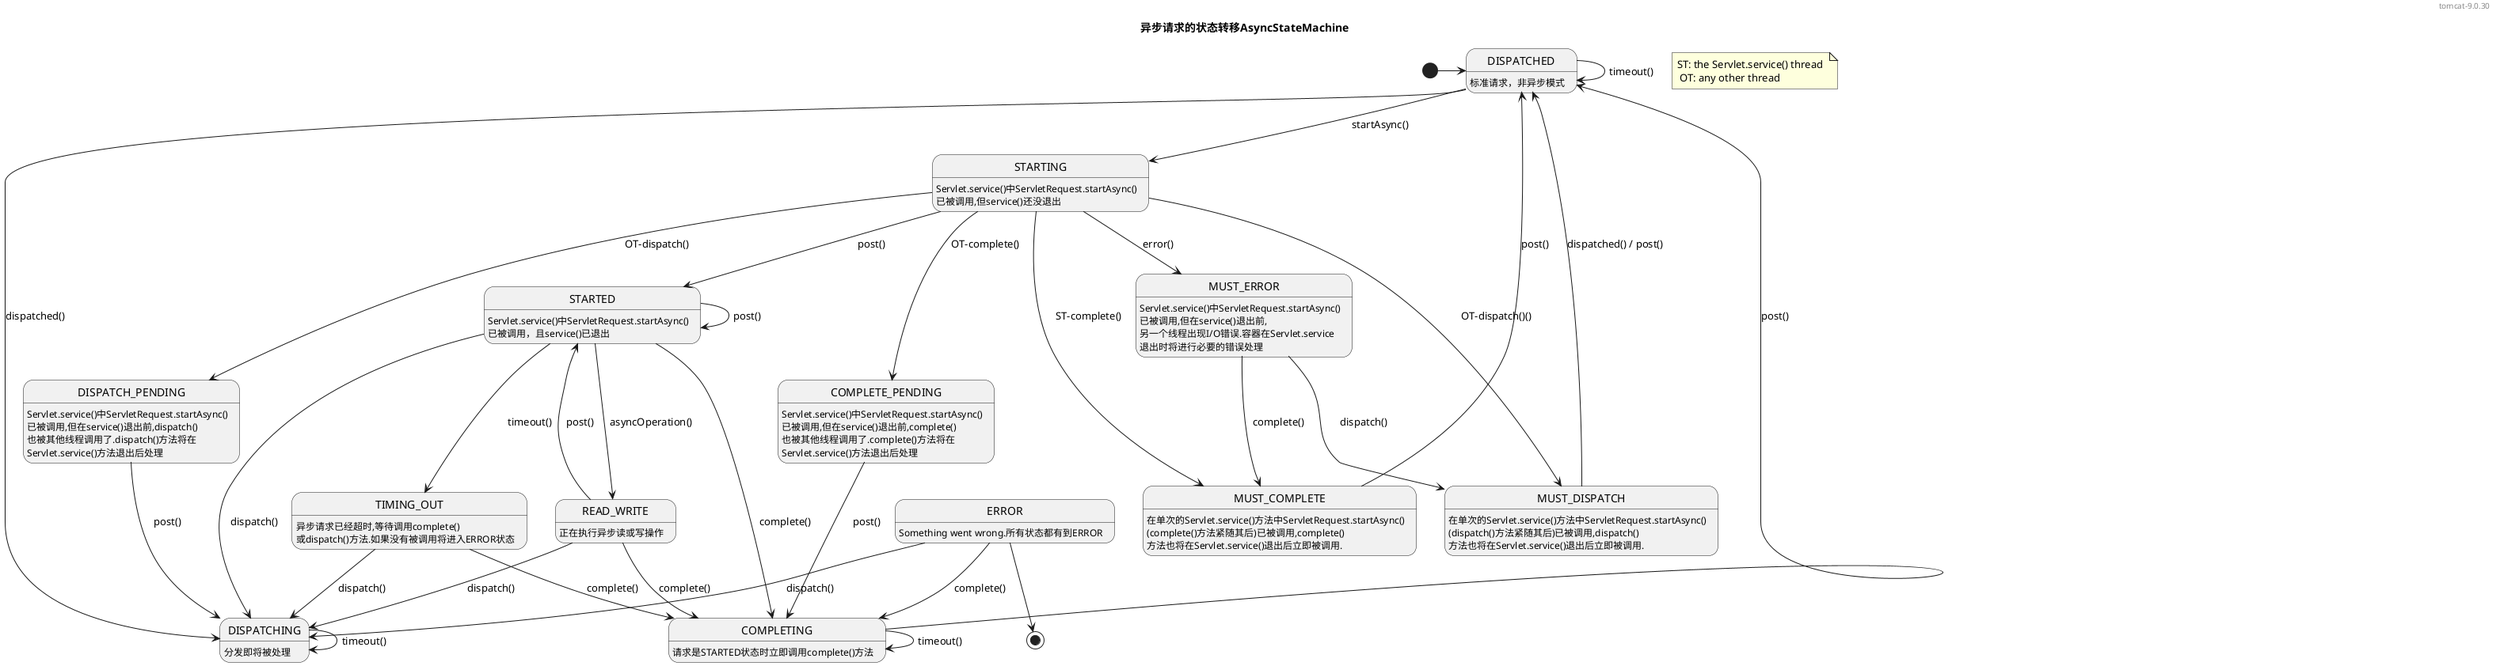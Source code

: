 @startuml

header tomcat-9.0.30

title 异步请求的状态转移AsyncStateMachine

[*] -> DISPATCHED
DISPATCHED --> STARTING: startAsync()
DISPATCHED --> DISPATCHED: timeout()
MUST_COMPLETE --> DISPATCHED: post()
MUST_DISPATCH --> DISPATCHED: dispatched() / post()
COMPLETING --> DISPATCHED: post()
DISPATCHED --> DISPATCHING: dispatched()

STARTING --> MUST_COMPLETE: ST-complete()
STARTING --> COMPLETE_PENDING: OT-complete()
STARTING --> DISPATCH_PENDING: OT-dispatch()
STARTING --> MUST_DISPATCH : OT-dispatch()()
STARTING --> MUST_ERROR : error()
STARTING --> STARTED : post()

STARTED --> COMPLETING: complete()
STARTED --> TIMING_OUT: timeout()
STARTED --> READ_WRITE: asyncOperation()
READ_WRITE --> STARTED: post()
STARTED --> DISPATCHING: dispatch()
STARTED --> STARTED: post()


TIMING_OUT --> COMPLETING: complete()
TIMING_OUT --> DISPATCHING: dispatch()

ERROR --> COMPLETING: complete()
ERROR --> DISPATCHING: dispatch()

MUST_ERROR --> MUST_COMPLETE: complete()
COMPLETE_PENDING -->  COMPLETING: post()
DISPATCH_PENDING -->  DISPATCHING: post()
DISPATCHING --> DISPATCHING: timeout()

READ_WRITE -->  DISPATCHING: dispatch()
READ_WRITE -->  COMPLETING: complete()
COMPLETING -->  COMPLETING: timeout()
MUST_ERROR -->  MUST_DISPATCH: dispatch()

ERROR --> [*]

DISPATCHED: 标准请求，非异步模式
STARTING: Servlet.service()中ServletRequest.startAsync()\n已被调用,但service()还没退出
STARTED: Servlet.service()中ServletRequest.startAsync()\n已被调用，且service()已退出
READ_WRITE: 正在执行异步读或写操作
MUST_COMPLETE: 在单次的Servlet.service()方法中ServletRequest.startAsync()\n(complete()方法紧随其后)已被调用,complete()\n方法也将在Servlet.service()退出后立即被调用.
COMPLETE_PENDING: Servlet.service()中ServletRequest.startAsync()\n已被调用,但在service()退出前,complete()\n也被其他线程调用了.complete()方法将在\nServlet.service()方法退出后处理
COMPLETING: 请求是STARTED状态时立即调用complete()方法
TIMING_OUT: 异步请求已经超时,等待调用complete()\n或dispatch()方法.如果没有被调用将进入ERROR状态
MUST_DISPATCH: 在单次的Servlet.service()方法中ServletRequest.startAsync()\n(dispatch()方法紧随其后)已被调用,dispatch()\n方法也将在Servlet.service()退出后立即被调用.
DISPATCH_PENDING: Servlet.service()中ServletRequest.startAsync()\n已被调用,但在service()退出前,dispatch()\n也被其他线程调用了.dispatch()方法将在\nServlet.service()方法退出后处理
DISPATCHING: 分发即将被处理
MUST_ERROR: Servlet.service()中ServletRequest.startAsync()\n已被调用,但在service()退出前,\n另一个线程出现I/O错误.容器在Servlet.service\n退出时将进行必要的错误处理
ERROR: Something went wrong.所有状态都有到ERROR

note "ST: the Servlet.service() thread \n OT: any other thread" as ps

@enduml